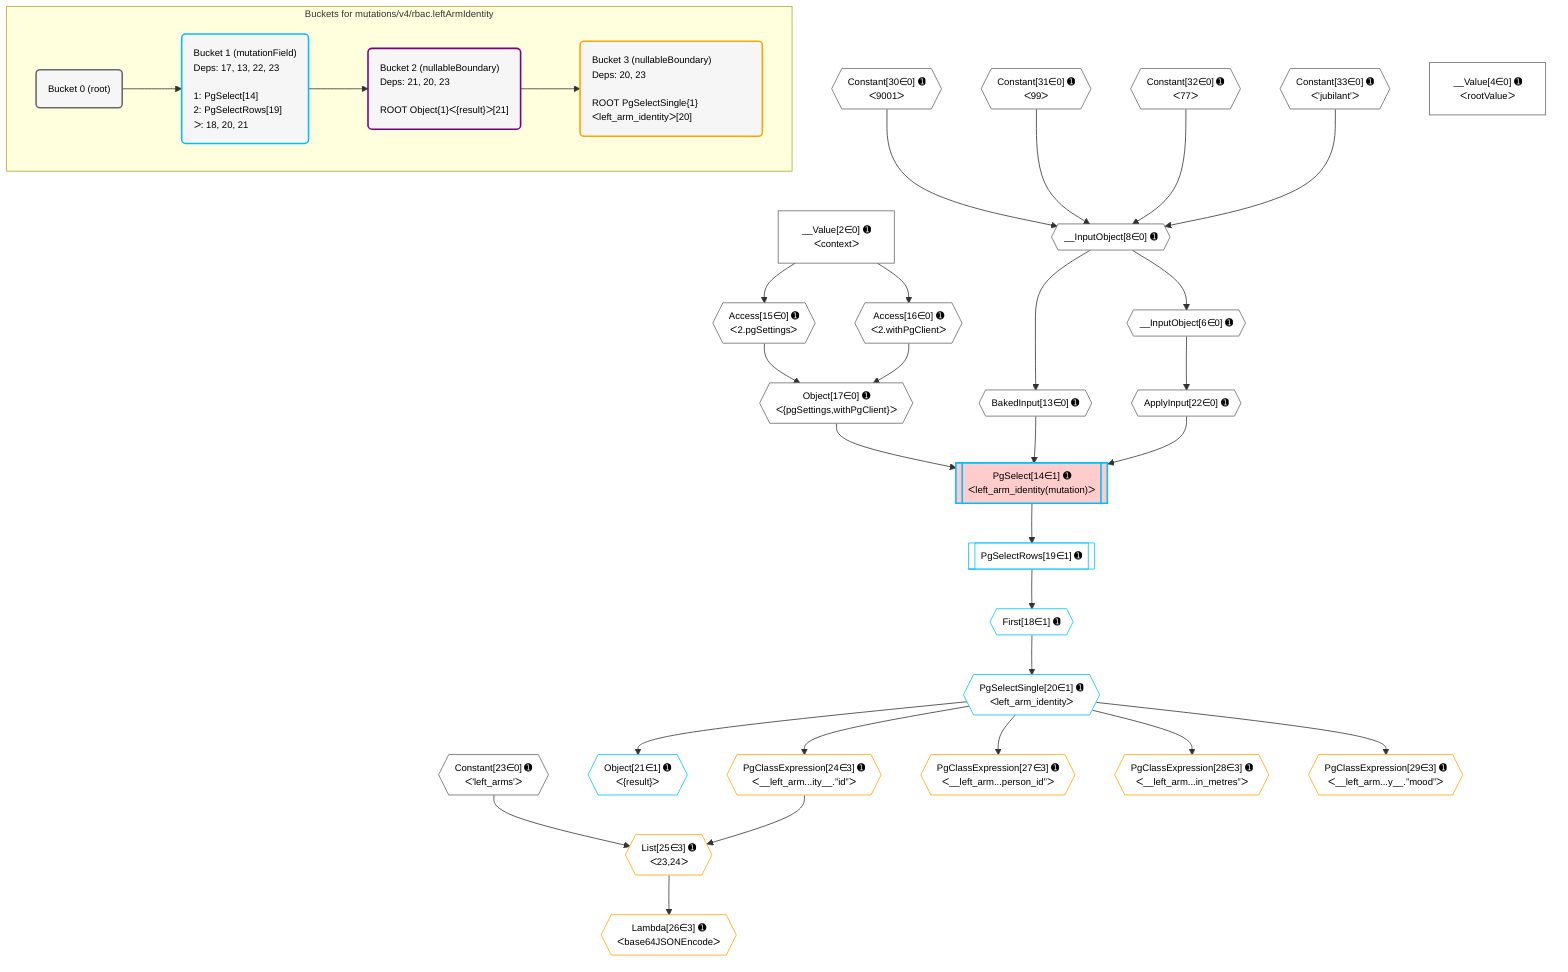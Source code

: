 %%{init: {'themeVariables': { 'fontSize': '12px'}}}%%
graph TD
    classDef path fill:#eee,stroke:#000,color:#000
    classDef plan fill:#fff,stroke-width:1px,color:#000
    classDef itemplan fill:#fff,stroke-width:2px,color:#000
    classDef unbatchedplan fill:#dff,stroke-width:1px,color:#000
    classDef sideeffectplan fill:#fcc,stroke-width:2px,color:#000
    classDef bucket fill:#f6f6f6,color:#000,stroke-width:2px,text-align:left


    %% plan dependencies
    __InputObject8{{"__InputObject[8∈0] ➊"}}:::plan
    Constant30{{"Constant[30∈0] ➊<br />ᐸ9001ᐳ"}}:::plan
    Constant31{{"Constant[31∈0] ➊<br />ᐸ99ᐳ"}}:::plan
    Constant32{{"Constant[32∈0] ➊<br />ᐸ77ᐳ"}}:::plan
    Constant33{{"Constant[33∈0] ➊<br />ᐸ'jubilant'ᐳ"}}:::plan
    Constant30 & Constant31 & Constant32 & Constant33 --> __InputObject8
    __InputObject6{{"__InputObject[6∈0] ➊"}}:::plan
    __InputObject8 --> __InputObject6
    Object17{{"Object[17∈0] ➊<br />ᐸ{pgSettings,withPgClient}ᐳ"}}:::plan
    Access15{{"Access[15∈0] ➊<br />ᐸ2.pgSettingsᐳ"}}:::plan
    Access16{{"Access[16∈0] ➊<br />ᐸ2.withPgClientᐳ"}}:::plan
    Access15 & Access16 --> Object17
    BakedInput13{{"BakedInput[13∈0] ➊"}}:::plan
    __InputObject8 --> BakedInput13
    __Value2["__Value[2∈0] ➊<br />ᐸcontextᐳ"]:::plan
    __Value2 --> Access15
    __Value2 --> Access16
    ApplyInput22{{"ApplyInput[22∈0] ➊"}}:::plan
    __InputObject6 --> ApplyInput22
    __Value4["__Value[4∈0] ➊<br />ᐸrootValueᐳ"]:::plan
    Constant23{{"Constant[23∈0] ➊<br />ᐸ'left_arms'ᐳ"}}:::plan
    PgSelect14[["PgSelect[14∈1] ➊<br />ᐸleft_arm_identity(mutation)ᐳ"]]:::sideeffectplan
    Object17 & BakedInput13 & ApplyInput22 --> PgSelect14
    First18{{"First[18∈1] ➊"}}:::plan
    PgSelectRows19[["PgSelectRows[19∈1] ➊"]]:::plan
    PgSelectRows19 --> First18
    PgSelect14 --> PgSelectRows19
    PgSelectSingle20{{"PgSelectSingle[20∈1] ➊<br />ᐸleft_arm_identityᐳ"}}:::plan
    First18 --> PgSelectSingle20
    Object21{{"Object[21∈1] ➊<br />ᐸ{result}ᐳ"}}:::plan
    PgSelectSingle20 --> Object21
    List25{{"List[25∈3] ➊<br />ᐸ23,24ᐳ"}}:::plan
    PgClassExpression24{{"PgClassExpression[24∈3] ➊<br />ᐸ__left_arm...ity__.”id”ᐳ"}}:::plan
    Constant23 & PgClassExpression24 --> List25
    PgSelectSingle20 --> PgClassExpression24
    Lambda26{{"Lambda[26∈3] ➊<br />ᐸbase64JSONEncodeᐳ"}}:::plan
    List25 --> Lambda26
    PgClassExpression27{{"PgClassExpression[27∈3] ➊<br />ᐸ__left_arm...person_id”ᐳ"}}:::plan
    PgSelectSingle20 --> PgClassExpression27
    PgClassExpression28{{"PgClassExpression[28∈3] ➊<br />ᐸ__left_arm...in_metres”ᐳ"}}:::plan
    PgSelectSingle20 --> PgClassExpression28
    PgClassExpression29{{"PgClassExpression[29∈3] ➊<br />ᐸ__left_arm...y__.”mood”ᐳ"}}:::plan
    PgSelectSingle20 --> PgClassExpression29

    %% define steps

    subgraph "Buckets for mutations/v4/rbac.leftArmIdentity"
    Bucket0("Bucket 0 (root)"):::bucket
    classDef bucket0 stroke:#696969
    class Bucket0,__Value2,__Value4,__InputObject6,__InputObject8,BakedInput13,Access15,Access16,Object17,ApplyInput22,Constant23,Constant30,Constant31,Constant32,Constant33 bucket0
    Bucket1("Bucket 1 (mutationField)<br />Deps: 17, 13, 22, 23<br /><br />1: PgSelect[14]<br />2: PgSelectRows[19]<br />ᐳ: 18, 20, 21"):::bucket
    classDef bucket1 stroke:#00bfff
    class Bucket1,PgSelect14,First18,PgSelectRows19,PgSelectSingle20,Object21 bucket1
    Bucket2("Bucket 2 (nullableBoundary)<br />Deps: 21, 20, 23<br /><br />ROOT Object{1}ᐸ{result}ᐳ[21]"):::bucket
    classDef bucket2 stroke:#7f007f
    class Bucket2 bucket2
    Bucket3("Bucket 3 (nullableBoundary)<br />Deps: 20, 23<br /><br />ROOT PgSelectSingle{1}ᐸleft_arm_identityᐳ[20]"):::bucket
    classDef bucket3 stroke:#ffa500
    class Bucket3,PgClassExpression24,List25,Lambda26,PgClassExpression27,PgClassExpression28,PgClassExpression29 bucket3
    Bucket0 --> Bucket1
    Bucket1 --> Bucket2
    Bucket2 --> Bucket3
    end